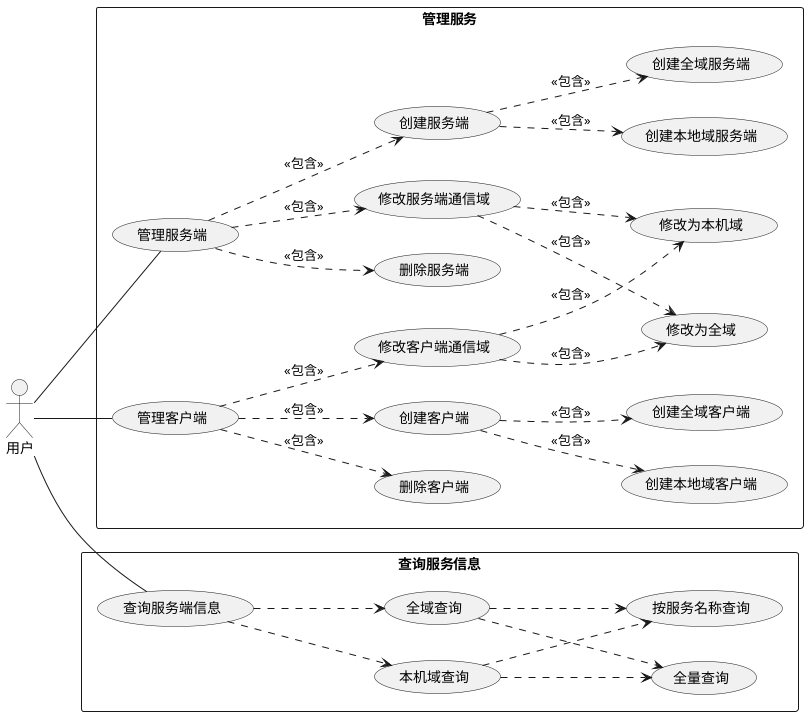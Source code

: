 @startuml
left to right direction
skinparam packageStyle rectangle
actor 用户

rectangle 管理服务 {
用户 -- (管理服务端)
(管理服务端) .-> (创建服务端) : <<包含>>
(管理服务端) .-> (删除服务端) : <<包含>>
(管理服务端) .-> (修改服务端通信域) : <<包含>>
(修改服务端通信域) .-> (修改为全域) : <<包含>>
(修改服务端通信域) .-> (修改为本机域) : <<包含>>

(创建服务端) .-> (创建本地域服务端) : <<包含>>
(创建服务端) .-> (创建全域服务端) : <<包含>>


用户 -- (管理客户端)
(管理客户端) .-> (创建客户端) : <<包含>>
(管理客户端) .-> (删除客户端) : <<包含>>
(管理客户端) .-> (修改客户端通信域) : <<包含>>
(修改客户端通信域) .-> (修改为全域) : <<包含>>
(修改客户端通信域) .-> (修改为本机域) : <<包含>>
(创建客户端) .-> (创建本地域客户端) : <<包含>>
(创建客户端) .-> (创建全域客户端) : <<包含>>
}
rectangle 查询服务信息 {
用户 -- (查询服务端信息)
(查询服务端信息) .-> (本机域查询) 
(查询服务端信息) .-> (全域查询) 
(本机域查询) ..> (全量查询) 
(全域查询) ..> (全量查询) 
(本机域查询) ..> (按服务名称查询) 
(全域查询) ..> (按服务名称查询)
}
@enduml

